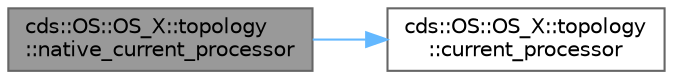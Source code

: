 digraph "cds::OS::OS_X::topology::native_current_processor"
{
 // LATEX_PDF_SIZE
  bgcolor="transparent";
  edge [fontname=Helvetica,fontsize=10,labelfontname=Helvetica,labelfontsize=10];
  node [fontname=Helvetica,fontsize=10,shape=box,height=0.2,width=0.4];
  rankdir="LR";
  Node1 [id="Node000001",label="cds::OS::OS_X::topology\l::native_current_processor",height=0.2,width=0.4,color="gray40", fillcolor="grey60", style="filled", fontcolor="black",tooltip="Synonym for current_processor"];
  Node1 -> Node2 [id="edge2_Node000001_Node000002",color="steelblue1",style="solid",tooltip=" "];
  Node2 [id="Node000002",label="cds::OS::OS_X::topology\l::current_processor",height=0.2,width=0.4,color="grey40", fillcolor="white", style="filled",URL="$structcds_1_1_o_s_1_1_o_s___x_1_1topology.html#a558f91619a2271b4a822734e2dffe3d8",tooltip="Get current processor number"];
}
